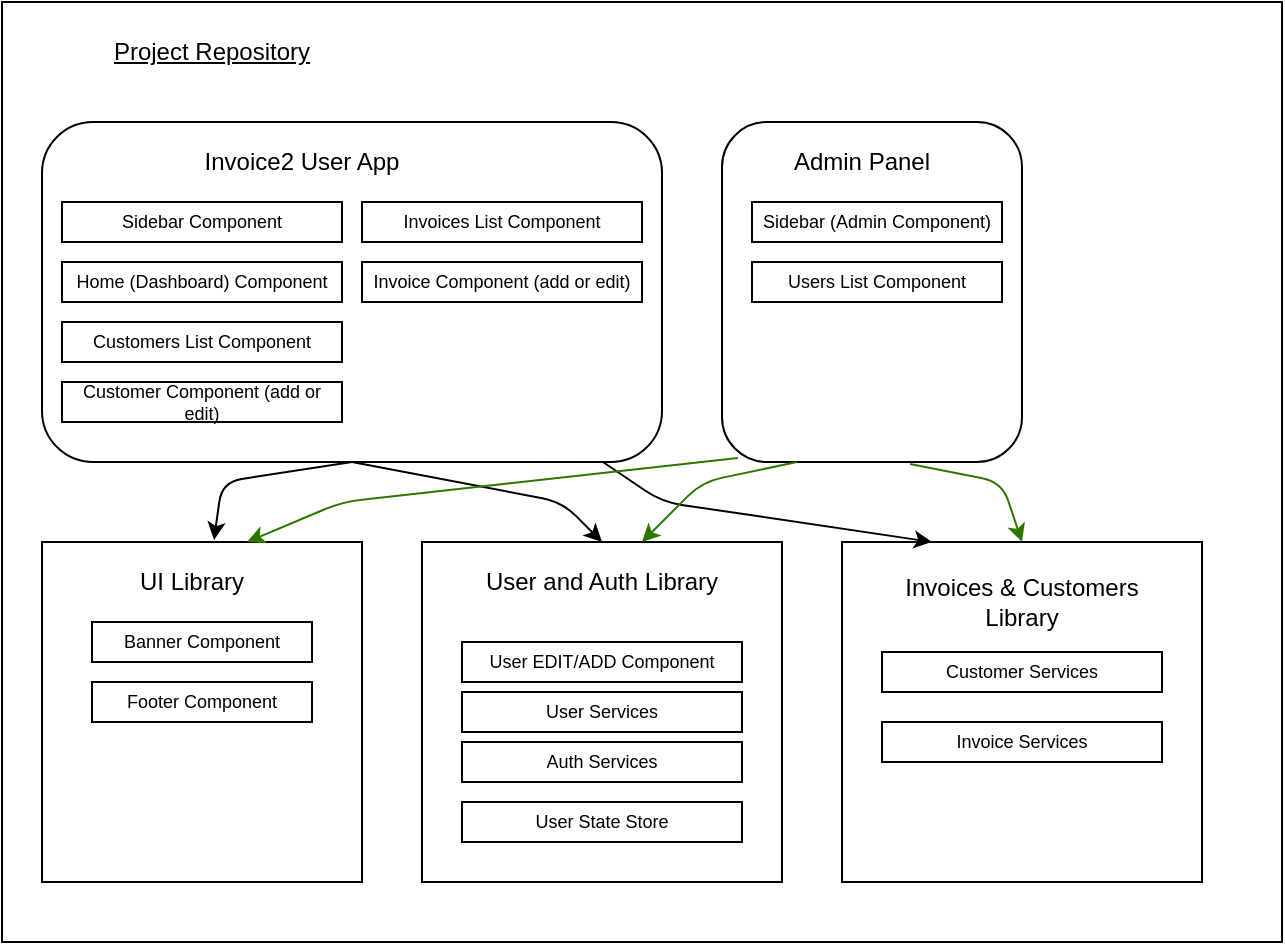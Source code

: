 <mxfile>
    <diagram name="Strona-1" id="HRsQ82nK7Ru9kn2MYrHY">
        <mxGraphModel dx="927" dy="626" grid="1" gridSize="10" guides="1" tooltips="1" connect="1" arrows="1" fold="1" page="1" pageScale="1" pageWidth="827" pageHeight="1169" math="0" shadow="0">
            <root>
                <mxCell id="0"/>
                <mxCell id="1" parent="0"/>
                <mxCell id="nxGb1ZJd_Zyw05IVi2Qw-2" value="" style="rounded=0;whiteSpace=wrap;html=1;" parent="1" vertex="1">
                    <mxGeometry x="10" y="110" width="640" height="470" as="geometry"/>
                </mxCell>
                <mxCell id="nxGb1ZJd_Zyw05IVi2Qw-1" value="&lt;u&gt;Project Repository&lt;/u&gt;" style="text;html=1;strokeColor=none;fillColor=none;align=center;verticalAlign=middle;whiteSpace=wrap;rounded=0;" parent="1" vertex="1">
                    <mxGeometry x="30" y="120" width="170" height="30" as="geometry"/>
                </mxCell>
                <mxCell id="nxGb1ZJd_Zyw05IVi2Qw-5" value="" style="rounded=1;whiteSpace=wrap;html=1;" parent="1" vertex="1">
                    <mxGeometry x="30" y="170" width="310" height="170" as="geometry"/>
                </mxCell>
                <mxCell id="nxGb1ZJd_Zyw05IVi2Qw-6" value="Invoice2 User App" style="text;html=1;strokeColor=none;fillColor=none;align=center;verticalAlign=middle;whiteSpace=wrap;rounded=0;" parent="1" vertex="1">
                    <mxGeometry x="105" y="170" width="110" height="40" as="geometry"/>
                </mxCell>
                <UserObject label="Sidebar Component" treeRoot="1" id="5">
                    <mxCell style="whiteSpace=wrap;html=1;align=center;treeFolding=1;treeMoving=1;newEdgeStyle={&quot;edgeStyle&quot;:&quot;elbowEdgeStyle&quot;,&quot;startArrow&quot;:&quot;none&quot;,&quot;endArrow&quot;:&quot;none&quot;};fontSize=9;" vertex="1" collapsed="1" parent="1">
                        <mxGeometry x="40" y="210" width="140" height="20" as="geometry"/>
                    </mxCell>
                </UserObject>
                <UserObject label="Invoices List Component" treeRoot="1" id="6">
                    <mxCell style="whiteSpace=wrap;html=1;align=center;treeFolding=1;treeMoving=1;newEdgeStyle={&quot;edgeStyle&quot;:&quot;elbowEdgeStyle&quot;,&quot;startArrow&quot;:&quot;none&quot;,&quot;endArrow&quot;:&quot;none&quot;};fontSize=9;" vertex="1" collapsed="1" parent="1">
                        <mxGeometry x="190" y="210" width="140" height="20" as="geometry"/>
                    </mxCell>
                </UserObject>
                <mxCell id="7" value="" style="rounded=1;whiteSpace=wrap;html=1;arcSize=0;" vertex="1" parent="1">
                    <mxGeometry x="30" y="380" width="160" height="170" as="geometry"/>
                </mxCell>
                <mxCell id="8" value="UI Library" style="text;html=1;strokeColor=none;fillColor=none;align=center;verticalAlign=middle;whiteSpace=wrap;rounded=0;" vertex="1" parent="1">
                    <mxGeometry x="50" y="380" width="110" height="40" as="geometry"/>
                </mxCell>
                <UserObject label="Banner Component" treeRoot="1" id="9">
                    <mxCell style="whiteSpace=wrap;html=1;align=center;treeFolding=1;treeMoving=1;newEdgeStyle={&quot;edgeStyle&quot;:&quot;elbowEdgeStyle&quot;,&quot;startArrow&quot;:&quot;none&quot;,&quot;endArrow&quot;:&quot;none&quot;};fontSize=9;" vertex="1" collapsed="1" parent="1">
                        <mxGeometry x="55" y="420" width="110" height="20" as="geometry"/>
                    </mxCell>
                </UserObject>
                <UserObject label="Footer Component" treeRoot="1" id="10">
                    <mxCell style="whiteSpace=wrap;html=1;align=center;treeFolding=1;treeMoving=1;newEdgeStyle={&quot;edgeStyle&quot;:&quot;elbowEdgeStyle&quot;,&quot;startArrow&quot;:&quot;none&quot;,&quot;endArrow&quot;:&quot;none&quot;};fontSize=9;" vertex="1" collapsed="1" parent="1">
                        <mxGeometry x="55" y="450" width="110" height="20" as="geometry"/>
                    </mxCell>
                </UserObject>
                <UserObject label="Home (Dashboard) Component" treeRoot="1" id="11">
                    <mxCell style="whiteSpace=wrap;html=1;align=center;treeFolding=1;treeMoving=1;newEdgeStyle={&quot;edgeStyle&quot;:&quot;elbowEdgeStyle&quot;,&quot;startArrow&quot;:&quot;none&quot;,&quot;endArrow&quot;:&quot;none&quot;};fontSize=9;" vertex="1" collapsed="1" parent="1">
                        <mxGeometry x="40" y="240" width="140" height="20" as="geometry"/>
                    </mxCell>
                </UserObject>
                <UserObject label="Invoice Component (add or edit)" treeRoot="1" id="12">
                    <mxCell style="whiteSpace=wrap;html=1;align=center;treeFolding=1;treeMoving=1;newEdgeStyle={&quot;edgeStyle&quot;:&quot;elbowEdgeStyle&quot;,&quot;startArrow&quot;:&quot;none&quot;,&quot;endArrow&quot;:&quot;none&quot;};fontSize=9;" vertex="1" collapsed="1" parent="1">
                        <mxGeometry x="190" y="240" width="140" height="20" as="geometry"/>
                    </mxCell>
                </UserObject>
                <UserObject label="Customers List Component" treeRoot="1" id="13">
                    <mxCell style="whiteSpace=wrap;html=1;align=center;treeFolding=1;treeMoving=1;newEdgeStyle={&quot;edgeStyle&quot;:&quot;elbowEdgeStyle&quot;,&quot;startArrow&quot;:&quot;none&quot;,&quot;endArrow&quot;:&quot;none&quot;};fontSize=9;" vertex="1" collapsed="1" parent="1">
                        <mxGeometry x="40" y="270" width="140" height="20" as="geometry"/>
                    </mxCell>
                </UserObject>
                <UserObject label="Customer Component (add or edit)" treeRoot="1" id="14">
                    <mxCell style="whiteSpace=wrap;html=1;align=center;treeFolding=1;treeMoving=1;newEdgeStyle={&quot;edgeStyle&quot;:&quot;elbowEdgeStyle&quot;,&quot;startArrow&quot;:&quot;none&quot;,&quot;endArrow&quot;:&quot;none&quot;};fontSize=9;" vertex="1" collapsed="1" parent="1">
                        <mxGeometry x="40" y="300" width="140" height="20" as="geometry"/>
                    </mxCell>
                </UserObject>
                <mxCell id="15" value="" style="rounded=1;whiteSpace=wrap;html=1;" vertex="1" parent="1">
                    <mxGeometry x="370" y="170" width="150" height="170" as="geometry"/>
                </mxCell>
                <mxCell id="16" value="Admin Panel" style="text;html=1;strokeColor=none;fillColor=none;align=center;verticalAlign=middle;whiteSpace=wrap;rounded=0;" vertex="1" parent="1">
                    <mxGeometry x="385" y="170" width="110" height="40" as="geometry"/>
                </mxCell>
                <UserObject label="Sidebar (Admin Component)" treeRoot="1" id="17">
                    <mxCell style="whiteSpace=wrap;html=1;align=center;treeFolding=1;treeMoving=1;newEdgeStyle={&quot;edgeStyle&quot;:&quot;elbowEdgeStyle&quot;,&quot;startArrow&quot;:&quot;none&quot;,&quot;endArrow&quot;:&quot;none&quot;};fontSize=9;" vertex="1" collapsed="1" parent="1">
                        <mxGeometry x="385" y="210" width="125" height="20" as="geometry"/>
                    </mxCell>
                </UserObject>
                <UserObject label="Users List Component" treeRoot="1" id="18">
                    <mxCell style="whiteSpace=wrap;html=1;align=center;treeFolding=1;treeMoving=1;newEdgeStyle={&quot;edgeStyle&quot;:&quot;elbowEdgeStyle&quot;,&quot;startArrow&quot;:&quot;none&quot;,&quot;endArrow&quot;:&quot;none&quot;};fontSize=9;" vertex="1" collapsed="1" parent="1">
                        <mxGeometry x="385" y="240" width="125" height="20" as="geometry"/>
                    </mxCell>
                </UserObject>
                <mxCell id="20" value="" style="rounded=1;whiteSpace=wrap;html=1;arcSize=0;" vertex="1" parent="1">
                    <mxGeometry x="220" y="380" width="180" height="170" as="geometry"/>
                </mxCell>
                <mxCell id="21" value="User and Auth Library" style="text;html=1;strokeColor=none;fillColor=none;align=center;verticalAlign=middle;whiteSpace=wrap;rounded=0;" vertex="1" parent="1">
                    <mxGeometry x="250" y="380" width="120" height="40" as="geometry"/>
                </mxCell>
                <UserObject label="User EDIT/ADD Component" treeRoot="1" id="23">
                    <mxCell style="whiteSpace=wrap;html=1;align=center;treeFolding=1;treeMoving=1;newEdgeStyle={&quot;edgeStyle&quot;:&quot;elbowEdgeStyle&quot;,&quot;startArrow&quot;:&quot;none&quot;,&quot;endArrow&quot;:&quot;none&quot;};fontSize=9;" vertex="1" collapsed="1" parent="1">
                        <mxGeometry x="240" y="430" width="140" height="20" as="geometry"/>
                    </mxCell>
                </UserObject>
                <UserObject label="User Services" treeRoot="1" id="24">
                    <mxCell style="whiteSpace=wrap;html=1;align=center;treeFolding=1;treeMoving=1;newEdgeStyle={&quot;edgeStyle&quot;:&quot;elbowEdgeStyle&quot;,&quot;startArrow&quot;:&quot;none&quot;,&quot;endArrow&quot;:&quot;none&quot;};fontSize=9;" vertex="1" collapsed="1" parent="1">
                        <mxGeometry x="240" y="455" width="140" height="20" as="geometry"/>
                    </mxCell>
                </UserObject>
                <UserObject label="Auth Services" treeRoot="1" id="25">
                    <mxCell style="whiteSpace=wrap;html=1;align=center;treeFolding=1;treeMoving=1;newEdgeStyle={&quot;edgeStyle&quot;:&quot;elbowEdgeStyle&quot;,&quot;startArrow&quot;:&quot;none&quot;,&quot;endArrow&quot;:&quot;none&quot;};fontSize=9;" vertex="1" collapsed="1" parent="1">
                        <mxGeometry x="240" y="480" width="140" height="20" as="geometry"/>
                    </mxCell>
                </UserObject>
                <UserObject label="User State Store" treeRoot="1" id="26">
                    <mxCell style="whiteSpace=wrap;html=1;align=center;treeFolding=1;treeMoving=1;newEdgeStyle={&quot;edgeStyle&quot;:&quot;elbowEdgeStyle&quot;,&quot;startArrow&quot;:&quot;none&quot;,&quot;endArrow&quot;:&quot;none&quot;};fontSize=9;" vertex="1" collapsed="1" parent="1">
                        <mxGeometry x="240" y="510" width="140" height="20" as="geometry"/>
                    </mxCell>
                </UserObject>
                <mxCell id="27" value="" style="rounded=1;whiteSpace=wrap;html=1;arcSize=0;" vertex="1" parent="1">
                    <mxGeometry x="430" y="380" width="180" height="170" as="geometry"/>
                </mxCell>
                <mxCell id="28" value="Invoices &amp;amp; Customers Library" style="text;html=1;strokeColor=none;fillColor=none;align=center;verticalAlign=middle;whiteSpace=wrap;rounded=0;" vertex="1" parent="1">
                    <mxGeometry x="460" y="390" width="120" height="40" as="geometry"/>
                </mxCell>
                <UserObject label="Customer Services" treeRoot="1" id="29">
                    <mxCell style="whiteSpace=wrap;html=1;align=center;treeFolding=1;treeMoving=1;newEdgeStyle={&quot;edgeStyle&quot;:&quot;elbowEdgeStyle&quot;,&quot;startArrow&quot;:&quot;none&quot;,&quot;endArrow&quot;:&quot;none&quot;};fontSize=9;" vertex="1" collapsed="1" parent="1">
                        <mxGeometry x="450" y="435" width="140" height="20" as="geometry"/>
                    </mxCell>
                </UserObject>
                <UserObject label="Invoice Services" treeRoot="1" id="30">
                    <mxCell style="whiteSpace=wrap;html=1;align=center;treeFolding=1;treeMoving=1;newEdgeStyle={&quot;edgeStyle&quot;:&quot;elbowEdgeStyle&quot;,&quot;startArrow&quot;:&quot;none&quot;,&quot;endArrow&quot;:&quot;none&quot;};fontSize=9;" vertex="1" collapsed="1" parent="1">
                        <mxGeometry x="450" y="470" width="140" height="20" as="geometry"/>
                    </mxCell>
                </UserObject>
                <mxCell id="31" value="" style="endArrow=classic;html=1;fontSize=9;exitX=0.5;exitY=1;exitDx=0;exitDy=0;entryX=0.6;entryY=-0.025;entryDx=0;entryDy=0;entryPerimeter=0;" edge="1" parent="1" source="nxGb1ZJd_Zyw05IVi2Qw-5" target="8">
                    <mxGeometry width="50" height="50" relative="1" as="geometry">
                        <mxPoint x="450" y="390" as="sourcePoint"/>
                        <mxPoint x="500" y="340" as="targetPoint"/>
                        <Array as="points">
                            <mxPoint x="120" y="350"/>
                        </Array>
                    </mxGeometry>
                </mxCell>
                <mxCell id="33" value="" style="endArrow=classic;html=1;fontSize=9;exitX=0.5;exitY=1;exitDx=0;exitDy=0;entryX=0.5;entryY=0;entryDx=0;entryDy=0;" edge="1" parent="1" source="nxGb1ZJd_Zyw05IVi2Qw-5" target="21">
                    <mxGeometry width="50" height="50" relative="1" as="geometry">
                        <mxPoint x="450" y="390" as="sourcePoint"/>
                        <mxPoint x="500" y="340" as="targetPoint"/>
                        <Array as="points">
                            <mxPoint x="290" y="360"/>
                        </Array>
                    </mxGeometry>
                </mxCell>
                <mxCell id="35" value="" style="endArrow=classic;html=1;fontSize=9;entryX=0.25;entryY=0;entryDx=0;entryDy=0;" edge="1" parent="1" source="nxGb1ZJd_Zyw05IVi2Qw-5" target="27">
                    <mxGeometry width="50" height="50" relative="1" as="geometry">
                        <mxPoint x="450" y="390" as="sourcePoint"/>
                        <mxPoint x="500" y="340" as="targetPoint"/>
                        <Array as="points">
                            <mxPoint x="340" y="360"/>
                        </Array>
                    </mxGeometry>
                </mxCell>
                <mxCell id="36" value="" style="endArrow=classic;html=1;fontSize=9;exitX=0.053;exitY=0.988;exitDx=0;exitDy=0;exitPerimeter=0;entryX=0.75;entryY=0;entryDx=0;entryDy=0;fillColor=#60a917;strokeColor=#2D7600;" edge="1" parent="1" source="15" target="8">
                    <mxGeometry width="50" height="50" relative="1" as="geometry">
                        <mxPoint x="450" y="390" as="sourcePoint"/>
                        <mxPoint x="500" y="340" as="targetPoint"/>
                        <Array as="points">
                            <mxPoint x="180" y="360"/>
                        </Array>
                    </mxGeometry>
                </mxCell>
                <mxCell id="37" value="" style="endArrow=classic;html=1;fontSize=9;fillColor=#60a917;strokeColor=#2D7600;exitX=0.25;exitY=1;exitDx=0;exitDy=0;" edge="1" parent="1" source="15" target="21">
                    <mxGeometry width="50" height="50" relative="1" as="geometry">
                        <mxPoint x="450" y="390" as="sourcePoint"/>
                        <mxPoint x="500" y="340" as="targetPoint"/>
                        <Array as="points">
                            <mxPoint x="360" y="350"/>
                        </Array>
                    </mxGeometry>
                </mxCell>
                <mxCell id="38" value="" style="endArrow=classic;html=1;fontSize=9;exitX=0.627;exitY=1.006;exitDx=0;exitDy=0;exitPerimeter=0;entryX=0.5;entryY=0;entryDx=0;entryDy=0;fillColor=#60a917;strokeColor=#2D7600;" edge="1" parent="1" source="15" target="27">
                    <mxGeometry width="50" height="50" relative="1" as="geometry">
                        <mxPoint x="450" y="390" as="sourcePoint"/>
                        <mxPoint x="500" y="340" as="targetPoint"/>
                        <Array as="points">
                            <mxPoint x="510" y="350"/>
                        </Array>
                    </mxGeometry>
                </mxCell>
            </root>
        </mxGraphModel>
    </diagram>
</mxfile>